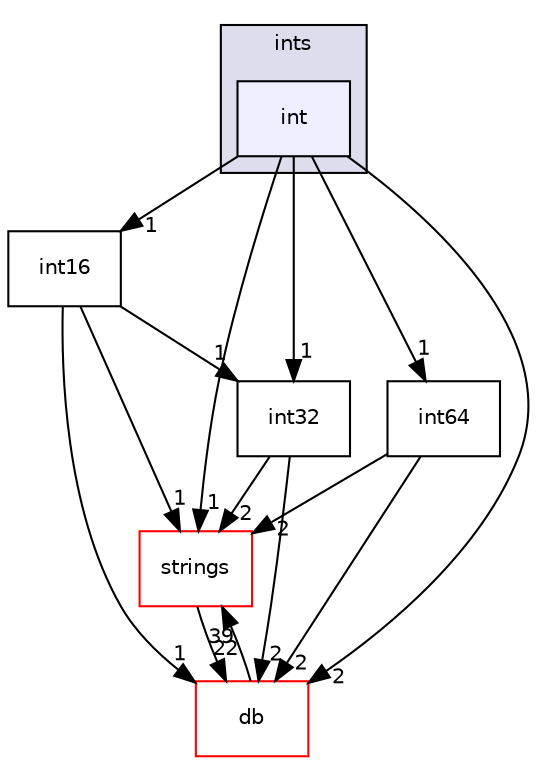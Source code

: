 digraph "src/OpenFOAM/primitives/ints/int" {
  bgcolor=transparent;
  compound=true
  node [ fontsize="10", fontname="Helvetica"];
  edge [ labelfontsize="10", labelfontname="Helvetica"];
  subgraph clusterdir_086c067a0e64eeb439d30ae0c44248d8 {
    graph [ bgcolor="#ddddee", pencolor="black", label="ints" fontname="Helvetica", fontsize="10", URL="dir_086c067a0e64eeb439d30ae0c44248d8.html"]
  dir_dd8100e19a337b29f44c95e3303ef961 [shape=box, label="int", style="filled", fillcolor="#eeeeff", pencolor="black", URL="dir_dd8100e19a337b29f44c95e3303ef961.html"];
  }
  dir_3c543bf565501185fe412222fdda053a [shape=box label="int16" URL="dir_3c543bf565501185fe412222fdda053a.html"];
  dir_ce1ee507886310df0e74ee2e624fbc88 [shape=box label="strings" color="red" URL="dir_ce1ee507886310df0e74ee2e624fbc88.html"];
  dir_f1e4e40329255f88a5d58467af43fb5d [shape=box label="int64" URL="dir_f1e4e40329255f88a5d58467af43fb5d.html"];
  dir_63c634f7a7cfd679ac26c67fb30fc32f [shape=box label="db" color="red" URL="dir_63c634f7a7cfd679ac26c67fb30fc32f.html"];
  dir_89913462db5028a6f6117b0a0b2cd520 [shape=box label="int32" URL="dir_89913462db5028a6f6117b0a0b2cd520.html"];
  dir_3c543bf565501185fe412222fdda053a->dir_ce1ee507886310df0e74ee2e624fbc88 [headlabel="1", labeldistance=1.5 headhref="dir_002679_002731.html"];
  dir_3c543bf565501185fe412222fdda053a->dir_63c634f7a7cfd679ac26c67fb30fc32f [headlabel="1", labeldistance=1.5 headhref="dir_002679_002218.html"];
  dir_3c543bf565501185fe412222fdda053a->dir_89913462db5028a6f6117b0a0b2cd520 [headlabel="1", labeldistance=1.5 headhref="dir_002679_002680.html"];
  dir_ce1ee507886310df0e74ee2e624fbc88->dir_63c634f7a7cfd679ac26c67fb30fc32f [headlabel="22", labeldistance=1.5 headhref="dir_002731_002218.html"];
  dir_dd8100e19a337b29f44c95e3303ef961->dir_3c543bf565501185fe412222fdda053a [headlabel="1", labeldistance=1.5 headhref="dir_002678_002679.html"];
  dir_dd8100e19a337b29f44c95e3303ef961->dir_ce1ee507886310df0e74ee2e624fbc88 [headlabel="1", labeldistance=1.5 headhref="dir_002678_002731.html"];
  dir_dd8100e19a337b29f44c95e3303ef961->dir_f1e4e40329255f88a5d58467af43fb5d [headlabel="1", labeldistance=1.5 headhref="dir_002678_002681.html"];
  dir_dd8100e19a337b29f44c95e3303ef961->dir_63c634f7a7cfd679ac26c67fb30fc32f [headlabel="2", labeldistance=1.5 headhref="dir_002678_002218.html"];
  dir_dd8100e19a337b29f44c95e3303ef961->dir_89913462db5028a6f6117b0a0b2cd520 [headlabel="1", labeldistance=1.5 headhref="dir_002678_002680.html"];
  dir_f1e4e40329255f88a5d58467af43fb5d->dir_ce1ee507886310df0e74ee2e624fbc88 [headlabel="2", labeldistance=1.5 headhref="dir_002681_002731.html"];
  dir_f1e4e40329255f88a5d58467af43fb5d->dir_63c634f7a7cfd679ac26c67fb30fc32f [headlabel="2", labeldistance=1.5 headhref="dir_002681_002218.html"];
  dir_63c634f7a7cfd679ac26c67fb30fc32f->dir_ce1ee507886310df0e74ee2e624fbc88 [headlabel="39", labeldistance=1.5 headhref="dir_002218_002731.html"];
  dir_89913462db5028a6f6117b0a0b2cd520->dir_ce1ee507886310df0e74ee2e624fbc88 [headlabel="2", labeldistance=1.5 headhref="dir_002680_002731.html"];
  dir_89913462db5028a6f6117b0a0b2cd520->dir_63c634f7a7cfd679ac26c67fb30fc32f [headlabel="2", labeldistance=1.5 headhref="dir_002680_002218.html"];
}

